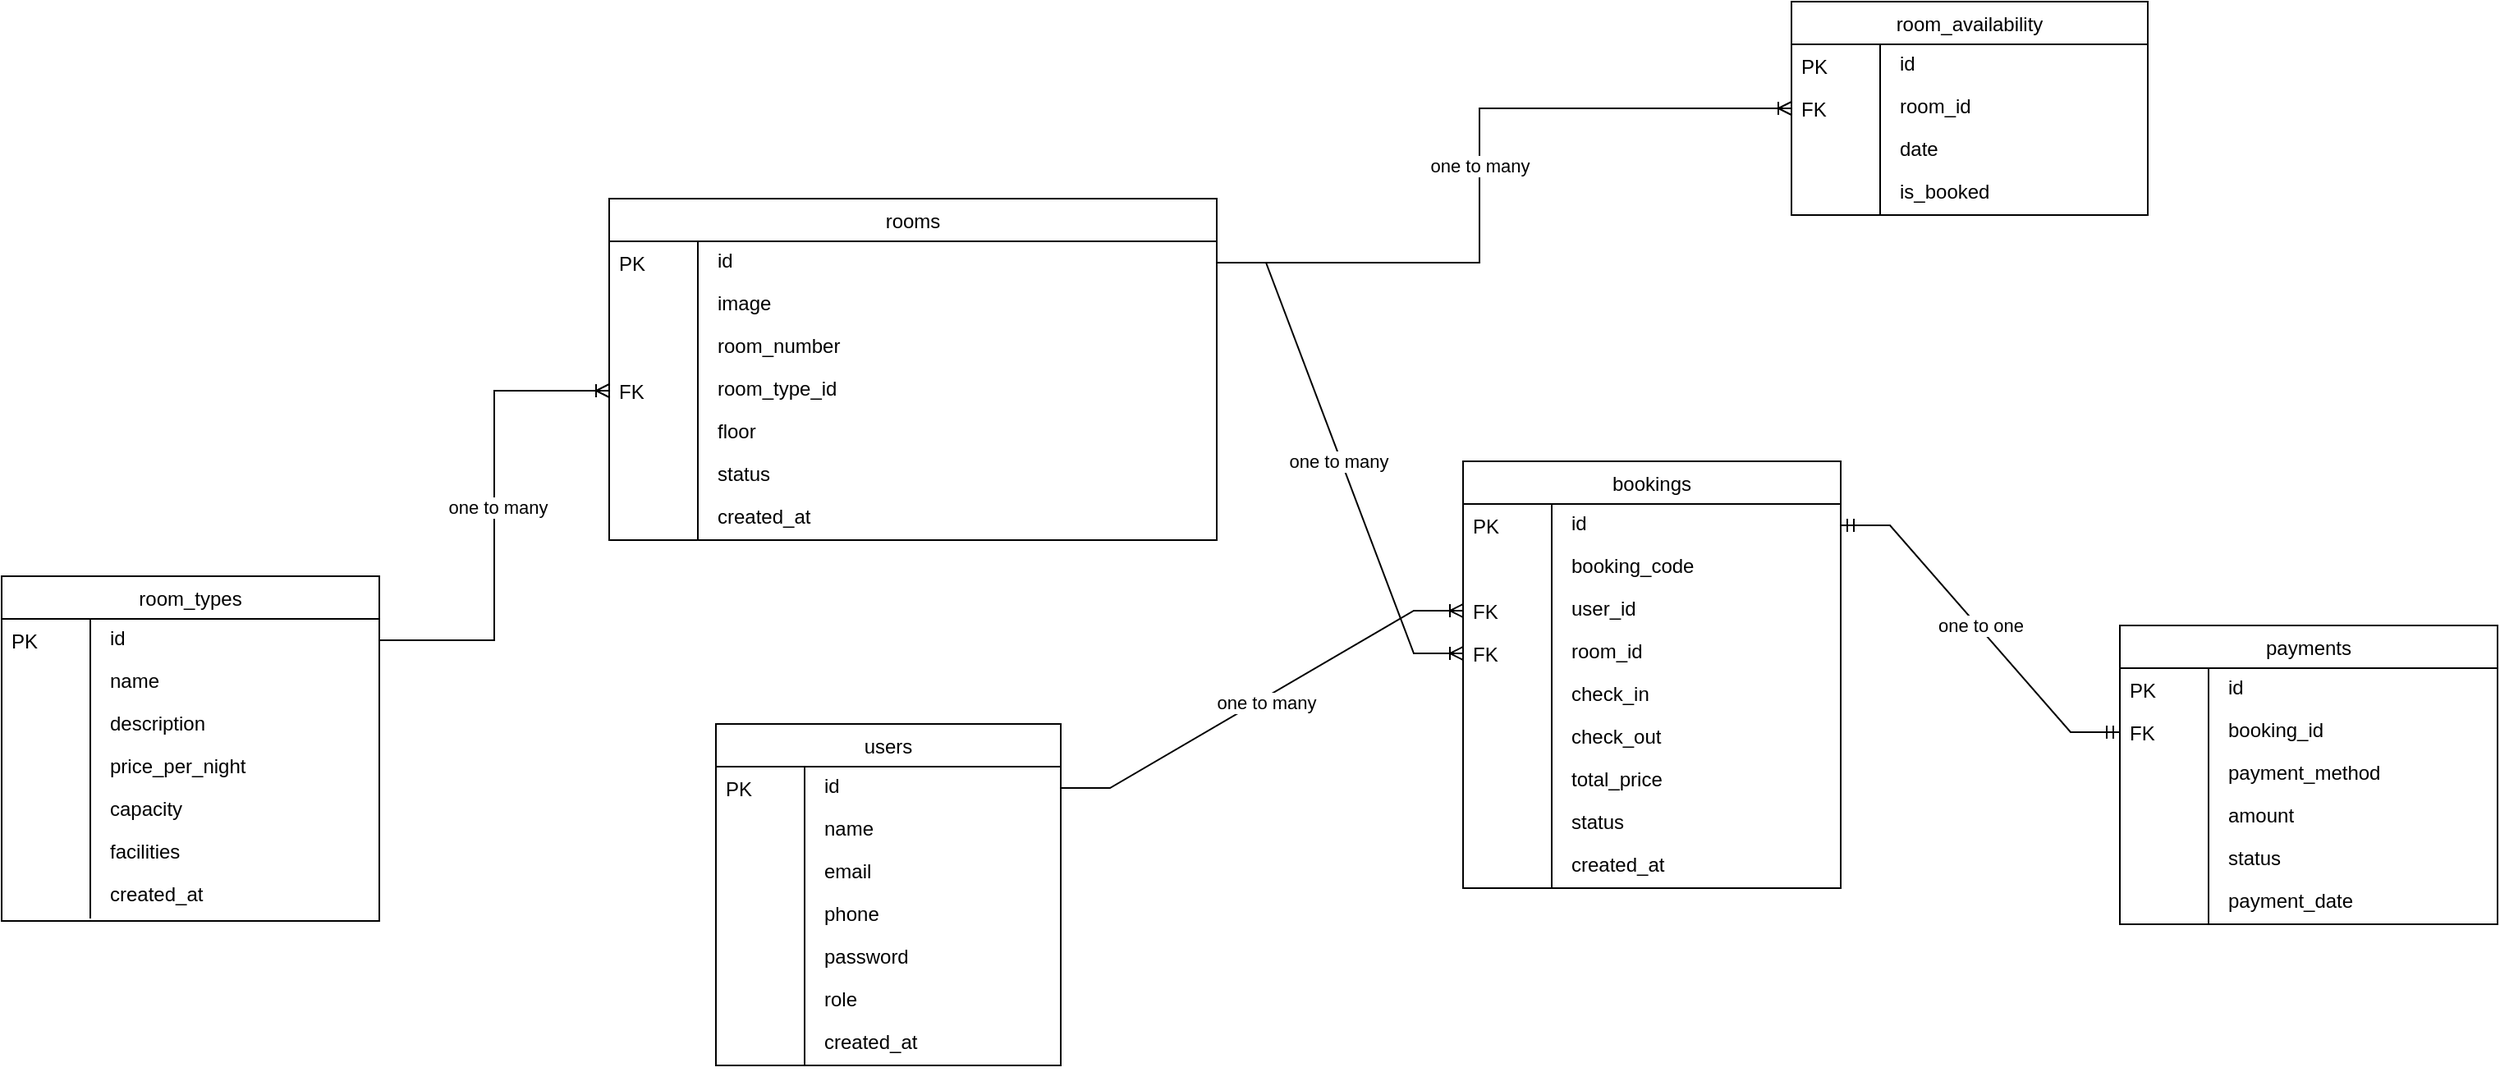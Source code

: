 <mxfile version="28.2.5">
  <diagram name="Halaman-1" id="OcEaQyxSmftxjgkXuThQ">
    <mxGraphModel dx="1272" dy="917" grid="0" gridSize="10" guides="1" tooltips="1" connect="1" arrows="1" fold="1" page="0" pageScale="1" pageWidth="1169" pageHeight="827" background="#FFFFFF" math="0" shadow="0">
      <root>
        <mxCell id="0" />
        <mxCell id="1" parent="0" />
        <mxCell id="a44j2pyv6BPa7TwnTLnK-1" value="room_types" style="swimlane;fontStyle=0;childLayout=stackLayout;horizontal=1;startSize=26;fillColor=default;horizontalStack=0;resizeParent=1;resizeLast=0;collapsible=1;marginBottom=0;swimlaneFillColor=default;align=center;" parent="1" vertex="1">
          <mxGeometry x="-60" y="340" width="230" height="210" as="geometry" />
        </mxCell>
        <mxCell id="a44j2pyv6BPa7TwnTLnK-2" value="id" style="shape=partialRectangle;top=0;left=0;right=0;bottom=0;align=left;verticalAlign=top;spacingTop=-2;fillColor=none;spacingLeft=64;spacingRight=4;overflow=hidden;rotatable=0;points=[[0,0.5],[1,0.5]];portConstraint=eastwest;dropTarget=0;" parent="a44j2pyv6BPa7TwnTLnK-1" vertex="1">
          <mxGeometry y="26" width="230" height="26" as="geometry" />
        </mxCell>
        <mxCell id="a44j2pyv6BPa7TwnTLnK-3" value="PK" style="shape=partialRectangle;top=0;left=0;bottom=0;fillColor=none;align=left;verticalAlign=middle;spacingLeft=4;spacingRight=4;overflow=hidden;rotatable=180;points=[];portConstraint=eastwest;part=1;" parent="a44j2pyv6BPa7TwnTLnK-2" vertex="1" connectable="0">
          <mxGeometry width="54" height="26" as="geometry" />
        </mxCell>
        <mxCell id="a44j2pyv6BPa7TwnTLnK-4" value="name" style="shape=partialRectangle;top=0;left=0;right=0;bottom=0;align=left;verticalAlign=top;spacingTop=-2;fillColor=none;spacingLeft=64;spacingRight=4;overflow=hidden;rotatable=0;points=[[0,0.5],[1,0.5]];portConstraint=eastwest;dropTarget=0;" parent="a44j2pyv6BPa7TwnTLnK-1" vertex="1">
          <mxGeometry y="52" width="230" height="26" as="geometry" />
        </mxCell>
        <mxCell id="a44j2pyv6BPa7TwnTLnK-5" value="" style="shape=partialRectangle;top=0;left=0;bottom=0;fillColor=none;align=left;verticalAlign=middle;spacingLeft=4;spacingRight=4;overflow=hidden;rotatable=180;points=[];portConstraint=eastwest;part=1;" parent="a44j2pyv6BPa7TwnTLnK-4" vertex="1" connectable="0">
          <mxGeometry width="54" height="26" as="geometry" />
        </mxCell>
        <mxCell id="a44j2pyv6BPa7TwnTLnK-6" value="description" style="shape=partialRectangle;top=0;left=0;right=0;bottom=0;align=left;verticalAlign=top;spacingTop=-2;fillColor=none;spacingLeft=64;spacingRight=4;overflow=hidden;rotatable=0;points=[[0,0.5],[1,0.5]];portConstraint=eastwest;dropTarget=0;" parent="a44j2pyv6BPa7TwnTLnK-1" vertex="1">
          <mxGeometry y="78" width="230" height="26" as="geometry" />
        </mxCell>
        <mxCell id="a44j2pyv6BPa7TwnTLnK-7" value="" style="shape=partialRectangle;top=0;left=0;bottom=0;fillColor=none;align=left;verticalAlign=middle;spacingLeft=4;spacingRight=4;overflow=hidden;rotatable=180;points=[];portConstraint=eastwest;part=1;" parent="a44j2pyv6BPa7TwnTLnK-6" vertex="1" connectable="0">
          <mxGeometry width="54" height="26" as="geometry" />
        </mxCell>
        <mxCell id="a44j2pyv6BPa7TwnTLnK-8" value="price_per_night" style="shape=partialRectangle;top=0;left=0;right=0;bottom=0;align=left;verticalAlign=top;spacingTop=-2;fillColor=none;spacingLeft=64;spacingRight=4;overflow=hidden;rotatable=0;points=[[0,0.5],[1,0.5]];portConstraint=eastwest;dropTarget=0;" parent="a44j2pyv6BPa7TwnTLnK-1" vertex="1">
          <mxGeometry y="104" width="230" height="26" as="geometry" />
        </mxCell>
        <mxCell id="a44j2pyv6BPa7TwnTLnK-9" value="" style="shape=partialRectangle;top=0;left=0;bottom=0;fillColor=none;align=left;verticalAlign=middle;spacingLeft=4;spacingRight=4;overflow=hidden;rotatable=180;points=[];portConstraint=eastwest;part=1;" parent="a44j2pyv6BPa7TwnTLnK-8" vertex="1" connectable="0">
          <mxGeometry width="54" height="26" as="geometry" />
        </mxCell>
        <mxCell id="a44j2pyv6BPa7TwnTLnK-10" value="capacity" style="shape=partialRectangle;top=0;left=0;right=0;bottom=0;align=left;verticalAlign=top;spacingTop=-2;fillColor=none;spacingLeft=64;spacingRight=4;overflow=hidden;rotatable=0;points=[[0,0.5],[1,0.5]];portConstraint=eastwest;dropTarget=0;" parent="a44j2pyv6BPa7TwnTLnK-1" vertex="1">
          <mxGeometry y="130" width="230" height="26" as="geometry" />
        </mxCell>
        <mxCell id="a44j2pyv6BPa7TwnTLnK-11" value="" style="shape=partialRectangle;top=0;left=0;bottom=0;fillColor=none;align=left;verticalAlign=middle;spacingLeft=4;spacingRight=4;overflow=hidden;rotatable=180;points=[];portConstraint=eastwest;part=1;" parent="a44j2pyv6BPa7TwnTLnK-10" vertex="1" connectable="0">
          <mxGeometry width="54" height="26" as="geometry" />
        </mxCell>
        <mxCell id="a44j2pyv6BPa7TwnTLnK-12" value="facilities" style="shape=partialRectangle;top=0;left=0;right=0;bottom=0;align=left;verticalAlign=top;spacingTop=-2;fillColor=none;spacingLeft=64;spacingRight=4;overflow=hidden;rotatable=0;points=[[0,0.5],[1,0.5]];portConstraint=eastwest;dropTarget=0;" parent="a44j2pyv6BPa7TwnTLnK-1" vertex="1">
          <mxGeometry y="156" width="230" height="26" as="geometry" />
        </mxCell>
        <mxCell id="a44j2pyv6BPa7TwnTLnK-13" value="" style="shape=partialRectangle;top=0;left=0;bottom=0;fillColor=none;align=left;verticalAlign=middle;spacingLeft=4;spacingRight=4;overflow=hidden;rotatable=180;points=[];portConstraint=eastwest;part=1;" parent="a44j2pyv6BPa7TwnTLnK-12" vertex="1" connectable="0">
          <mxGeometry width="54" height="26" as="geometry" />
        </mxCell>
        <mxCell id="a44j2pyv6BPa7TwnTLnK-14" value="created_at" style="shape=partialRectangle;top=0;left=0;right=0;bottom=0;align=left;verticalAlign=top;spacingTop=-2;fillColor=none;spacingLeft=64;spacingRight=4;overflow=hidden;rotatable=0;points=[[0,0.5],[1,0.5]];portConstraint=eastwest;dropTarget=0;" parent="a44j2pyv6BPa7TwnTLnK-1" vertex="1">
          <mxGeometry y="182" width="230" height="26" as="geometry" />
        </mxCell>
        <mxCell id="a44j2pyv6BPa7TwnTLnK-15" value="" style="shape=partialRectangle;top=0;left=0;bottom=0;fillColor=none;align=left;verticalAlign=middle;spacingLeft=4;spacingRight=4;overflow=hidden;rotatable=180;points=[];portConstraint=eastwest;part=1;" parent="a44j2pyv6BPa7TwnTLnK-14" vertex="1" connectable="0">
          <mxGeometry width="54" height="26" as="geometry" />
        </mxCell>
        <mxCell id="a44j2pyv6BPa7TwnTLnK-18" value="rooms" style="swimlane;fontStyle=0;childLayout=stackLayout;horizontal=1;startSize=26;fillColor=default;horizontalStack=0;resizeParent=1;resizeLast=0;collapsible=1;marginBottom=0;swimlaneFillColor=default;align=center;" parent="1" vertex="1">
          <mxGeometry x="310" y="110" width="370" height="208" as="geometry" />
        </mxCell>
        <mxCell id="a44j2pyv6BPa7TwnTLnK-19" value="id" style="shape=partialRectangle;top=0;left=0;right=0;bottom=0;align=left;verticalAlign=top;spacingTop=-2;fillColor=none;spacingLeft=64;spacingRight=4;overflow=hidden;rotatable=0;points=[[0,0.5],[1,0.5]];portConstraint=eastwest;dropTarget=0;" parent="a44j2pyv6BPa7TwnTLnK-18" vertex="1">
          <mxGeometry y="26" width="370" height="26" as="geometry" />
        </mxCell>
        <mxCell id="a44j2pyv6BPa7TwnTLnK-20" value="PK" style="shape=partialRectangle;top=0;left=0;bottom=0;fillColor=none;align=left;verticalAlign=middle;spacingLeft=4;spacingRight=4;overflow=hidden;rotatable=180;points=[];portConstraint=eastwest;part=1;" parent="a44j2pyv6BPa7TwnTLnK-19" vertex="1" connectable="0">
          <mxGeometry width="54" height="26" as="geometry" />
        </mxCell>
        <mxCell id="gIlEGLcL41zCa7daAnoM-2" value="image" style="shape=partialRectangle;top=0;left=0;right=0;bottom=0;align=left;verticalAlign=top;spacingTop=-2;fillColor=none;spacingLeft=64;spacingRight=4;overflow=hidden;rotatable=0;points=[[0,0.5],[1,0.5]];portConstraint=eastwest;dropTarget=0;" vertex="1" parent="a44j2pyv6BPa7TwnTLnK-18">
          <mxGeometry y="52" width="370" height="26" as="geometry" />
        </mxCell>
        <mxCell id="gIlEGLcL41zCa7daAnoM-3" value="" style="shape=partialRectangle;top=0;left=0;bottom=0;fillColor=none;align=left;verticalAlign=middle;spacingLeft=4;spacingRight=4;overflow=hidden;rotatable=180;points=[];portConstraint=eastwest;part=1;" vertex="1" connectable="0" parent="gIlEGLcL41zCa7daAnoM-2">
          <mxGeometry width="54" height="26" as="geometry" />
        </mxCell>
        <mxCell id="a44j2pyv6BPa7TwnTLnK-21" value="room_number" style="shape=partialRectangle;top=0;left=0;right=0;bottom=0;align=left;verticalAlign=top;spacingTop=-2;fillColor=none;spacingLeft=64;spacingRight=4;overflow=hidden;rotatable=0;points=[[0,0.5],[1,0.5]];portConstraint=eastwest;dropTarget=0;" parent="a44j2pyv6BPa7TwnTLnK-18" vertex="1">
          <mxGeometry y="78" width="370" height="26" as="geometry" />
        </mxCell>
        <mxCell id="a44j2pyv6BPa7TwnTLnK-22" value="" style="shape=partialRectangle;top=0;left=0;bottom=0;fillColor=none;align=left;verticalAlign=middle;spacingLeft=4;spacingRight=4;overflow=hidden;rotatable=180;points=[];portConstraint=eastwest;part=1;" parent="a44j2pyv6BPa7TwnTLnK-21" vertex="1" connectable="0">
          <mxGeometry width="54" height="26" as="geometry" />
        </mxCell>
        <mxCell id="a44j2pyv6BPa7TwnTLnK-23" value="room_type_id" style="shape=partialRectangle;top=0;left=0;right=0;bottom=0;align=left;verticalAlign=top;spacingTop=-2;fillColor=none;spacingLeft=64;spacingRight=4;overflow=hidden;rotatable=0;points=[[0,0.5],[1,0.5]];portConstraint=eastwest;dropTarget=0;" parent="a44j2pyv6BPa7TwnTLnK-18" vertex="1">
          <mxGeometry y="104" width="370" height="26" as="geometry" />
        </mxCell>
        <mxCell id="a44j2pyv6BPa7TwnTLnK-24" value="FK" style="shape=partialRectangle;top=0;left=0;bottom=0;fillColor=none;align=left;verticalAlign=middle;spacingLeft=4;spacingRight=4;overflow=hidden;rotatable=180;points=[];portConstraint=eastwest;part=1;" parent="a44j2pyv6BPa7TwnTLnK-23" vertex="1" connectable="0">
          <mxGeometry width="54" height="26" as="geometry" />
        </mxCell>
        <mxCell id="a44j2pyv6BPa7TwnTLnK-25" value="floor" style="shape=partialRectangle;top=0;left=0;right=0;bottom=0;align=left;verticalAlign=top;spacingTop=-2;fillColor=none;spacingLeft=64;spacingRight=4;overflow=hidden;rotatable=0;points=[[0,0.5],[1,0.5]];portConstraint=eastwest;dropTarget=0;" parent="a44j2pyv6BPa7TwnTLnK-18" vertex="1">
          <mxGeometry y="130" width="370" height="26" as="geometry" />
        </mxCell>
        <mxCell id="a44j2pyv6BPa7TwnTLnK-26" value="" style="shape=partialRectangle;top=0;left=0;bottom=0;fillColor=none;align=left;verticalAlign=middle;spacingLeft=4;spacingRight=4;overflow=hidden;rotatable=180;points=[];portConstraint=eastwest;part=1;" parent="a44j2pyv6BPa7TwnTLnK-25" vertex="1" connectable="0">
          <mxGeometry width="54" height="26" as="geometry" />
        </mxCell>
        <mxCell id="a44j2pyv6BPa7TwnTLnK-27" value="status" style="shape=partialRectangle;top=0;left=0;right=0;bottom=0;align=left;verticalAlign=top;spacingTop=-2;fillColor=none;spacingLeft=64;spacingRight=4;overflow=hidden;rotatable=0;points=[[0,0.5],[1,0.5]];portConstraint=eastwest;dropTarget=0;" parent="a44j2pyv6BPa7TwnTLnK-18" vertex="1">
          <mxGeometry y="156" width="370" height="26" as="geometry" />
        </mxCell>
        <mxCell id="a44j2pyv6BPa7TwnTLnK-28" value="" style="shape=partialRectangle;top=0;left=0;bottom=0;fillColor=none;align=left;verticalAlign=middle;spacingLeft=4;spacingRight=4;overflow=hidden;rotatable=180;points=[];portConstraint=eastwest;part=1;" parent="a44j2pyv6BPa7TwnTLnK-27" vertex="1" connectable="0">
          <mxGeometry width="54" height="26" as="geometry" />
        </mxCell>
        <mxCell id="a44j2pyv6BPa7TwnTLnK-29" value="created_at" style="shape=partialRectangle;top=0;left=0;right=0;bottom=0;align=left;verticalAlign=top;spacingTop=-2;fillColor=none;spacingLeft=64;spacingRight=4;overflow=hidden;rotatable=0;points=[[0,0.5],[1,0.5]];portConstraint=eastwest;dropTarget=0;" parent="a44j2pyv6BPa7TwnTLnK-18" vertex="1">
          <mxGeometry y="182" width="370" height="26" as="geometry" />
        </mxCell>
        <mxCell id="a44j2pyv6BPa7TwnTLnK-30" value="" style="shape=partialRectangle;top=0;left=0;bottom=0;fillColor=none;align=left;verticalAlign=middle;spacingLeft=4;spacingRight=4;overflow=hidden;rotatable=180;points=[];portConstraint=eastwest;part=1;" parent="a44j2pyv6BPa7TwnTLnK-29" vertex="1" connectable="0">
          <mxGeometry width="54" height="26" as="geometry" />
        </mxCell>
        <mxCell id="a44j2pyv6BPa7TwnTLnK-33" value="users" style="swimlane;fontStyle=0;childLayout=stackLayout;horizontal=1;startSize=26;fillColor=default;horizontalStack=0;resizeParent=1;resizeLast=0;collapsible=1;marginBottom=0;swimlaneFillColor=default;align=center;" parent="1" vertex="1">
          <mxGeometry x="375" y="430" width="210" height="208" as="geometry" />
        </mxCell>
        <mxCell id="a44j2pyv6BPa7TwnTLnK-34" value="id" style="shape=partialRectangle;top=0;left=0;right=0;bottom=0;align=left;verticalAlign=top;spacingTop=-2;fillColor=none;spacingLeft=64;spacingRight=4;overflow=hidden;rotatable=0;points=[[0,0.5],[1,0.5]];portConstraint=eastwest;dropTarget=0;" parent="a44j2pyv6BPa7TwnTLnK-33" vertex="1">
          <mxGeometry y="26" width="210" height="26" as="geometry" />
        </mxCell>
        <mxCell id="a44j2pyv6BPa7TwnTLnK-35" value="PK" style="shape=partialRectangle;top=0;left=0;bottom=0;fillColor=none;align=left;verticalAlign=middle;spacingLeft=4;spacingRight=4;overflow=hidden;rotatable=180;points=[];portConstraint=eastwest;part=1;" parent="a44j2pyv6BPa7TwnTLnK-34" vertex="1" connectable="0">
          <mxGeometry width="54" height="26" as="geometry" />
        </mxCell>
        <mxCell id="a44j2pyv6BPa7TwnTLnK-36" value="name" style="shape=partialRectangle;top=0;left=0;right=0;bottom=0;align=left;verticalAlign=top;spacingTop=-2;fillColor=none;spacingLeft=64;spacingRight=4;overflow=hidden;rotatable=0;points=[[0,0.5],[1,0.5]];portConstraint=eastwest;dropTarget=0;" parent="a44j2pyv6BPa7TwnTLnK-33" vertex="1">
          <mxGeometry y="52" width="210" height="26" as="geometry" />
        </mxCell>
        <mxCell id="a44j2pyv6BPa7TwnTLnK-37" value="" style="shape=partialRectangle;top=0;left=0;bottom=0;fillColor=none;align=left;verticalAlign=middle;spacingLeft=4;spacingRight=4;overflow=hidden;rotatable=180;points=[];portConstraint=eastwest;part=1;" parent="a44j2pyv6BPa7TwnTLnK-36" vertex="1" connectable="0">
          <mxGeometry width="54" height="26" as="geometry" />
        </mxCell>
        <mxCell id="a44j2pyv6BPa7TwnTLnK-38" value="email" style="shape=partialRectangle;top=0;left=0;right=0;bottom=0;align=left;verticalAlign=top;spacingTop=-2;fillColor=none;spacingLeft=64;spacingRight=4;overflow=hidden;rotatable=0;points=[[0,0.5],[1,0.5]];portConstraint=eastwest;dropTarget=0;" parent="a44j2pyv6BPa7TwnTLnK-33" vertex="1">
          <mxGeometry y="78" width="210" height="26" as="geometry" />
        </mxCell>
        <mxCell id="a44j2pyv6BPa7TwnTLnK-39" value="" style="shape=partialRectangle;top=0;left=0;bottom=0;fillColor=none;align=left;verticalAlign=middle;spacingLeft=4;spacingRight=4;overflow=hidden;rotatable=180;points=[];portConstraint=eastwest;part=1;" parent="a44j2pyv6BPa7TwnTLnK-38" vertex="1" connectable="0">
          <mxGeometry width="54" height="26" as="geometry" />
        </mxCell>
        <mxCell id="a44j2pyv6BPa7TwnTLnK-40" value="phone" style="shape=partialRectangle;top=0;left=0;right=0;bottom=0;align=left;verticalAlign=top;spacingTop=-2;fillColor=none;spacingLeft=64;spacingRight=4;overflow=hidden;rotatable=0;points=[[0,0.5],[1,0.5]];portConstraint=eastwest;dropTarget=0;" parent="a44j2pyv6BPa7TwnTLnK-33" vertex="1">
          <mxGeometry y="104" width="210" height="26" as="geometry" />
        </mxCell>
        <mxCell id="a44j2pyv6BPa7TwnTLnK-41" value="" style="shape=partialRectangle;top=0;left=0;bottom=0;fillColor=none;align=left;verticalAlign=middle;spacingLeft=4;spacingRight=4;overflow=hidden;rotatable=180;points=[];portConstraint=eastwest;part=1;" parent="a44j2pyv6BPa7TwnTLnK-40" vertex="1" connectable="0">
          <mxGeometry width="54" height="26" as="geometry" />
        </mxCell>
        <mxCell id="a44j2pyv6BPa7TwnTLnK-42" value="password" style="shape=partialRectangle;top=0;left=0;right=0;bottom=0;align=left;verticalAlign=top;spacingTop=-2;fillColor=none;spacingLeft=64;spacingRight=4;overflow=hidden;rotatable=0;points=[[0,0.5],[1,0.5]];portConstraint=eastwest;dropTarget=0;" parent="a44j2pyv6BPa7TwnTLnK-33" vertex="1">
          <mxGeometry y="130" width="210" height="26" as="geometry" />
        </mxCell>
        <mxCell id="a44j2pyv6BPa7TwnTLnK-43" value="" style="shape=partialRectangle;top=0;left=0;bottom=0;fillColor=none;align=left;verticalAlign=middle;spacingLeft=4;spacingRight=4;overflow=hidden;rotatable=180;points=[];portConstraint=eastwest;part=1;" parent="a44j2pyv6BPa7TwnTLnK-42" vertex="1" connectable="0">
          <mxGeometry width="54" height="26" as="geometry" />
        </mxCell>
        <mxCell id="gIlEGLcL41zCa7daAnoM-4" value="role" style="shape=partialRectangle;top=0;left=0;right=0;bottom=0;align=left;verticalAlign=top;spacingTop=-2;fillColor=none;spacingLeft=64;spacingRight=4;overflow=hidden;rotatable=0;points=[[0,0.5],[1,0.5]];portConstraint=eastwest;dropTarget=0;" vertex="1" parent="a44j2pyv6BPa7TwnTLnK-33">
          <mxGeometry y="156" width="210" height="26" as="geometry" />
        </mxCell>
        <mxCell id="gIlEGLcL41zCa7daAnoM-5" value="" style="shape=partialRectangle;top=0;left=0;bottom=0;fillColor=none;align=left;verticalAlign=middle;spacingLeft=4;spacingRight=4;overflow=hidden;rotatable=180;points=[];portConstraint=eastwest;part=1;" vertex="1" connectable="0" parent="gIlEGLcL41zCa7daAnoM-4">
          <mxGeometry width="54" height="26" as="geometry" />
        </mxCell>
        <mxCell id="a44j2pyv6BPa7TwnTLnK-44" value="created_at" style="shape=partialRectangle;top=0;left=0;right=0;bottom=0;align=left;verticalAlign=top;spacingTop=-2;fillColor=none;spacingLeft=64;spacingRight=4;overflow=hidden;rotatable=0;points=[[0,0.5],[1,0.5]];portConstraint=eastwest;dropTarget=0;" parent="a44j2pyv6BPa7TwnTLnK-33" vertex="1">
          <mxGeometry y="182" width="210" height="26" as="geometry" />
        </mxCell>
        <mxCell id="a44j2pyv6BPa7TwnTLnK-45" value="" style="shape=partialRectangle;top=0;left=0;bottom=0;fillColor=none;align=left;verticalAlign=middle;spacingLeft=4;spacingRight=4;overflow=hidden;rotatable=180;points=[];portConstraint=eastwest;part=1;" parent="a44j2pyv6BPa7TwnTLnK-44" vertex="1" connectable="0">
          <mxGeometry width="54" height="26" as="geometry" />
        </mxCell>
        <mxCell id="a44j2pyv6BPa7TwnTLnK-48" value="bookings" style="swimlane;fontStyle=0;childLayout=stackLayout;horizontal=1;startSize=26;fillColor=default;horizontalStack=0;resizeParent=1;resizeLast=0;collapsible=1;marginBottom=0;swimlaneFillColor=default;align=center;" parent="1" vertex="1">
          <mxGeometry x="830" y="270" width="230" height="260" as="geometry" />
        </mxCell>
        <mxCell id="a44j2pyv6BPa7TwnTLnK-49" value="id" style="shape=partialRectangle;top=0;left=0;right=0;bottom=0;align=left;verticalAlign=top;spacingTop=-2;fillColor=none;spacingLeft=64;spacingRight=4;overflow=hidden;rotatable=0;points=[[0,0.5],[1,0.5]];portConstraint=eastwest;dropTarget=0;" parent="a44j2pyv6BPa7TwnTLnK-48" vertex="1">
          <mxGeometry y="26" width="230" height="26" as="geometry" />
        </mxCell>
        <mxCell id="a44j2pyv6BPa7TwnTLnK-50" value="PK" style="shape=partialRectangle;top=0;left=0;bottom=0;fillColor=none;align=left;verticalAlign=middle;spacingLeft=4;spacingRight=4;overflow=hidden;rotatable=180;points=[];portConstraint=eastwest;part=1;" parent="a44j2pyv6BPa7TwnTLnK-49" vertex="1" connectable="0">
          <mxGeometry width="54" height="26" as="geometry" />
        </mxCell>
        <mxCell id="a44j2pyv6BPa7TwnTLnK-51" value="booking_code" style="shape=partialRectangle;top=0;left=0;right=0;bottom=0;align=left;verticalAlign=top;spacingTop=-2;fillColor=none;spacingLeft=64;spacingRight=4;overflow=hidden;rotatable=0;points=[[0,0.5],[1,0.5]];portConstraint=eastwest;dropTarget=0;" parent="a44j2pyv6BPa7TwnTLnK-48" vertex="1">
          <mxGeometry y="52" width="230" height="26" as="geometry" />
        </mxCell>
        <mxCell id="a44j2pyv6BPa7TwnTLnK-52" value="" style="shape=partialRectangle;top=0;left=0;bottom=0;fillColor=none;align=left;verticalAlign=middle;spacingLeft=4;spacingRight=4;overflow=hidden;rotatable=180;points=[];portConstraint=eastwest;part=1;" parent="a44j2pyv6BPa7TwnTLnK-51" vertex="1" connectable="0">
          <mxGeometry width="54" height="26" as="geometry" />
        </mxCell>
        <mxCell id="a44j2pyv6BPa7TwnTLnK-53" value="user_id" style="shape=partialRectangle;top=0;left=0;right=0;bottom=0;align=left;verticalAlign=top;spacingTop=-2;fillColor=none;spacingLeft=64;spacingRight=4;overflow=hidden;rotatable=0;points=[[0,0.5],[1,0.5]];portConstraint=eastwest;dropTarget=0;" parent="a44j2pyv6BPa7TwnTLnK-48" vertex="1">
          <mxGeometry y="78" width="230" height="26" as="geometry" />
        </mxCell>
        <mxCell id="a44j2pyv6BPa7TwnTLnK-54" value="FK" style="shape=partialRectangle;top=0;left=0;bottom=0;fillColor=none;align=left;verticalAlign=middle;spacingLeft=4;spacingRight=4;overflow=hidden;rotatable=180;points=[];portConstraint=eastwest;part=1;" parent="a44j2pyv6BPa7TwnTLnK-53" vertex="1" connectable="0">
          <mxGeometry width="54" height="26" as="geometry" />
        </mxCell>
        <mxCell id="a44j2pyv6BPa7TwnTLnK-55" value="room_id" style="shape=partialRectangle;top=0;left=0;right=0;bottom=0;align=left;verticalAlign=top;spacingTop=-2;fillColor=none;spacingLeft=64;spacingRight=4;overflow=hidden;rotatable=0;points=[[0,0.5],[1,0.5]];portConstraint=eastwest;dropTarget=0;" parent="a44j2pyv6BPa7TwnTLnK-48" vertex="1">
          <mxGeometry y="104" width="230" height="26" as="geometry" />
        </mxCell>
        <mxCell id="a44j2pyv6BPa7TwnTLnK-56" value="FK" style="shape=partialRectangle;top=0;left=0;bottom=0;fillColor=none;align=left;verticalAlign=middle;spacingLeft=4;spacingRight=4;overflow=hidden;rotatable=180;points=[];portConstraint=eastwest;part=1;" parent="a44j2pyv6BPa7TwnTLnK-55" vertex="1" connectable="0">
          <mxGeometry width="54" height="26" as="geometry" />
        </mxCell>
        <mxCell id="a44j2pyv6BPa7TwnTLnK-57" value="check_in" style="shape=partialRectangle;top=0;left=0;right=0;bottom=0;align=left;verticalAlign=top;spacingTop=-2;fillColor=none;spacingLeft=64;spacingRight=4;overflow=hidden;rotatable=0;points=[[0,0.5],[1,0.5]];portConstraint=eastwest;dropTarget=0;" parent="a44j2pyv6BPa7TwnTLnK-48" vertex="1">
          <mxGeometry y="130" width="230" height="26" as="geometry" />
        </mxCell>
        <mxCell id="a44j2pyv6BPa7TwnTLnK-58" value="" style="shape=partialRectangle;top=0;left=0;bottom=0;fillColor=none;align=left;verticalAlign=middle;spacingLeft=4;spacingRight=4;overflow=hidden;rotatable=180;points=[];portConstraint=eastwest;part=1;" parent="a44j2pyv6BPa7TwnTLnK-57" vertex="1" connectable="0">
          <mxGeometry width="54" height="26" as="geometry" />
        </mxCell>
        <mxCell id="a44j2pyv6BPa7TwnTLnK-59" value="check_out" style="shape=partialRectangle;top=0;left=0;right=0;bottom=0;align=left;verticalAlign=top;spacingTop=-2;fillColor=none;spacingLeft=64;spacingRight=4;overflow=hidden;rotatable=0;points=[[0,0.5],[1,0.5]];portConstraint=eastwest;dropTarget=0;" parent="a44j2pyv6BPa7TwnTLnK-48" vertex="1">
          <mxGeometry y="156" width="230" height="26" as="geometry" />
        </mxCell>
        <mxCell id="a44j2pyv6BPa7TwnTLnK-60" value="" style="shape=partialRectangle;top=0;left=0;bottom=0;fillColor=none;align=left;verticalAlign=middle;spacingLeft=4;spacingRight=4;overflow=hidden;rotatable=180;points=[];portConstraint=eastwest;part=1;" parent="a44j2pyv6BPa7TwnTLnK-59" vertex="1" connectable="0">
          <mxGeometry width="54" height="26" as="geometry" />
        </mxCell>
        <mxCell id="a44j2pyv6BPa7TwnTLnK-61" value="total_price" style="shape=partialRectangle;top=0;left=0;right=0;bottom=0;align=left;verticalAlign=top;spacingTop=-2;fillColor=none;spacingLeft=64;spacingRight=4;overflow=hidden;rotatable=0;points=[[0,0.5],[1,0.5]];portConstraint=eastwest;dropTarget=0;" parent="a44j2pyv6BPa7TwnTLnK-48" vertex="1">
          <mxGeometry y="182" width="230" height="26" as="geometry" />
        </mxCell>
        <mxCell id="a44j2pyv6BPa7TwnTLnK-62" value="" style="shape=partialRectangle;top=0;left=0;bottom=0;fillColor=none;align=left;verticalAlign=middle;spacingLeft=4;spacingRight=4;overflow=hidden;rotatable=180;points=[];portConstraint=eastwest;part=1;" parent="a44j2pyv6BPa7TwnTLnK-61" vertex="1" connectable="0">
          <mxGeometry width="54" height="26" as="geometry" />
        </mxCell>
        <mxCell id="a44j2pyv6BPa7TwnTLnK-63" value="status" style="shape=partialRectangle;top=0;left=0;right=0;bottom=0;align=left;verticalAlign=top;spacingTop=-2;fillColor=none;spacingLeft=64;spacingRight=4;overflow=hidden;rotatable=0;points=[[0,0.5],[1,0.5]];portConstraint=eastwest;dropTarget=0;" parent="a44j2pyv6BPa7TwnTLnK-48" vertex="1">
          <mxGeometry y="208" width="230" height="26" as="geometry" />
        </mxCell>
        <mxCell id="a44j2pyv6BPa7TwnTLnK-64" value="" style="shape=partialRectangle;top=0;left=0;bottom=0;fillColor=none;align=left;verticalAlign=middle;spacingLeft=4;spacingRight=4;overflow=hidden;rotatable=180;points=[];portConstraint=eastwest;part=1;" parent="a44j2pyv6BPa7TwnTLnK-63" vertex="1" connectable="0">
          <mxGeometry width="54" height="26" as="geometry" />
        </mxCell>
        <mxCell id="a44j2pyv6BPa7TwnTLnK-65" value="created_at" style="shape=partialRectangle;top=0;left=0;right=0;bottom=0;align=left;verticalAlign=top;spacingTop=-2;fillColor=none;spacingLeft=64;spacingRight=4;overflow=hidden;rotatable=0;points=[[0,0.5],[1,0.5]];portConstraint=eastwest;dropTarget=0;" parent="a44j2pyv6BPa7TwnTLnK-48" vertex="1">
          <mxGeometry y="234" width="230" height="26" as="geometry" />
        </mxCell>
        <mxCell id="a44j2pyv6BPa7TwnTLnK-66" value="" style="shape=partialRectangle;top=0;left=0;bottom=0;fillColor=none;align=left;verticalAlign=middle;spacingLeft=4;spacingRight=4;overflow=hidden;rotatable=180;points=[];portConstraint=eastwest;part=1;" parent="a44j2pyv6BPa7TwnTLnK-65" vertex="1" connectable="0">
          <mxGeometry width="54" height="26" as="geometry" />
        </mxCell>
        <mxCell id="a44j2pyv6BPa7TwnTLnK-69" value="payments" style="swimlane;fontStyle=0;childLayout=stackLayout;horizontal=1;startSize=26;fillColor=default;horizontalStack=0;resizeParent=1;resizeLast=0;collapsible=1;marginBottom=0;swimlaneFillColor=default;align=center;" parent="1" vertex="1">
          <mxGeometry x="1230" y="370" width="230" height="182" as="geometry" />
        </mxCell>
        <mxCell id="a44j2pyv6BPa7TwnTLnK-70" value="id" style="shape=partialRectangle;top=0;left=0;right=0;bottom=0;align=left;verticalAlign=top;spacingTop=-2;fillColor=none;spacingLeft=64;spacingRight=4;overflow=hidden;rotatable=0;points=[[0,0.5],[1,0.5]];portConstraint=eastwest;dropTarget=0;" parent="a44j2pyv6BPa7TwnTLnK-69" vertex="1">
          <mxGeometry y="26" width="230" height="26" as="geometry" />
        </mxCell>
        <mxCell id="a44j2pyv6BPa7TwnTLnK-71" value="PK" style="shape=partialRectangle;top=0;left=0;bottom=0;fillColor=none;align=left;verticalAlign=middle;spacingLeft=4;spacingRight=4;overflow=hidden;rotatable=180;points=[];portConstraint=eastwest;part=1;" parent="a44j2pyv6BPa7TwnTLnK-70" vertex="1" connectable="0">
          <mxGeometry width="54" height="26" as="geometry" />
        </mxCell>
        <mxCell id="a44j2pyv6BPa7TwnTLnK-72" value="booking_id" style="shape=partialRectangle;top=0;left=0;right=0;bottom=0;align=left;verticalAlign=top;spacingTop=-2;fillColor=none;spacingLeft=64;spacingRight=4;overflow=hidden;rotatable=0;points=[[0,0.5],[1,0.5]];portConstraint=eastwest;dropTarget=0;" parent="a44j2pyv6BPa7TwnTLnK-69" vertex="1">
          <mxGeometry y="52" width="230" height="26" as="geometry" />
        </mxCell>
        <mxCell id="a44j2pyv6BPa7TwnTLnK-73" value="FK" style="shape=partialRectangle;top=0;left=0;bottom=0;fillColor=none;align=left;verticalAlign=middle;spacingLeft=4;spacingRight=4;overflow=hidden;rotatable=180;points=[];portConstraint=eastwest;part=1;" parent="a44j2pyv6BPa7TwnTLnK-72" vertex="1" connectable="0">
          <mxGeometry width="54" height="26" as="geometry" />
        </mxCell>
        <mxCell id="a44j2pyv6BPa7TwnTLnK-74" value="payment_method" style="shape=partialRectangle;top=0;left=0;right=0;bottom=0;align=left;verticalAlign=top;spacingTop=-2;fillColor=none;spacingLeft=64;spacingRight=4;overflow=hidden;rotatable=0;points=[[0,0.5],[1,0.5]];portConstraint=eastwest;dropTarget=0;" parent="a44j2pyv6BPa7TwnTLnK-69" vertex="1">
          <mxGeometry y="78" width="230" height="26" as="geometry" />
        </mxCell>
        <mxCell id="a44j2pyv6BPa7TwnTLnK-75" value="" style="shape=partialRectangle;top=0;left=0;bottom=0;fillColor=none;align=left;verticalAlign=middle;spacingLeft=4;spacingRight=4;overflow=hidden;rotatable=180;points=[];portConstraint=eastwest;part=1;" parent="a44j2pyv6BPa7TwnTLnK-74" vertex="1" connectable="0">
          <mxGeometry width="54" height="26" as="geometry" />
        </mxCell>
        <mxCell id="a44j2pyv6BPa7TwnTLnK-76" value="amount" style="shape=partialRectangle;top=0;left=0;right=0;bottom=0;align=left;verticalAlign=top;spacingTop=-2;fillColor=none;spacingLeft=64;spacingRight=4;overflow=hidden;rotatable=0;points=[[0,0.5],[1,0.5]];portConstraint=eastwest;dropTarget=0;" parent="a44j2pyv6BPa7TwnTLnK-69" vertex="1">
          <mxGeometry y="104" width="230" height="26" as="geometry" />
        </mxCell>
        <mxCell id="a44j2pyv6BPa7TwnTLnK-77" value="" style="shape=partialRectangle;top=0;left=0;bottom=0;fillColor=none;align=left;verticalAlign=middle;spacingLeft=4;spacingRight=4;overflow=hidden;rotatable=180;points=[];portConstraint=eastwest;part=1;" parent="a44j2pyv6BPa7TwnTLnK-76" vertex="1" connectable="0">
          <mxGeometry width="54" height="26" as="geometry" />
        </mxCell>
        <mxCell id="a44j2pyv6BPa7TwnTLnK-78" value="status" style="shape=partialRectangle;top=0;left=0;right=0;bottom=0;align=left;verticalAlign=top;spacingTop=-2;fillColor=none;spacingLeft=64;spacingRight=4;overflow=hidden;rotatable=0;points=[[0,0.5],[1,0.5]];portConstraint=eastwest;dropTarget=0;" parent="a44j2pyv6BPa7TwnTLnK-69" vertex="1">
          <mxGeometry y="130" width="230" height="26" as="geometry" />
        </mxCell>
        <mxCell id="a44j2pyv6BPa7TwnTLnK-79" value="" style="shape=partialRectangle;top=0;left=0;bottom=0;fillColor=none;align=left;verticalAlign=middle;spacingLeft=4;spacingRight=4;overflow=hidden;rotatable=180;points=[];portConstraint=eastwest;part=1;" parent="a44j2pyv6BPa7TwnTLnK-78" vertex="1" connectable="0">
          <mxGeometry width="54" height="26" as="geometry" />
        </mxCell>
        <mxCell id="a44j2pyv6BPa7TwnTLnK-80" value="payment_date" style="shape=partialRectangle;top=0;left=0;right=0;bottom=0;align=left;verticalAlign=top;spacingTop=-2;fillColor=none;spacingLeft=64;spacingRight=4;overflow=hidden;rotatable=0;points=[[0,0.5],[1,0.5]];portConstraint=eastwest;dropTarget=0;" parent="a44j2pyv6BPa7TwnTLnK-69" vertex="1">
          <mxGeometry y="156" width="230" height="26" as="geometry" />
        </mxCell>
        <mxCell id="a44j2pyv6BPa7TwnTLnK-81" value="" style="shape=partialRectangle;top=0;left=0;bottom=0;fillColor=none;align=left;verticalAlign=middle;spacingLeft=4;spacingRight=4;overflow=hidden;rotatable=180;points=[];portConstraint=eastwest;part=1;" parent="a44j2pyv6BPa7TwnTLnK-80" vertex="1" connectable="0">
          <mxGeometry width="54" height="26" as="geometry" />
        </mxCell>
        <mxCell id="a44j2pyv6BPa7TwnTLnK-84" value="room_availability" style="swimlane;fontStyle=0;childLayout=stackLayout;horizontal=1;startSize=26;fillColor=default;horizontalStack=0;resizeParent=1;resizeLast=0;collapsible=1;marginBottom=0;swimlaneFillColor=default;align=center;" parent="1" vertex="1">
          <mxGeometry x="1030" y="-10" width="217" height="130" as="geometry" />
        </mxCell>
        <mxCell id="a44j2pyv6BPa7TwnTLnK-85" value="id" style="shape=partialRectangle;top=0;left=0;right=0;bottom=0;align=left;verticalAlign=top;spacingTop=-2;fillColor=none;spacingLeft=64;spacingRight=4;overflow=hidden;rotatable=0;points=[[0,0.5],[1,0.5]];portConstraint=eastwest;dropTarget=0;" parent="a44j2pyv6BPa7TwnTLnK-84" vertex="1">
          <mxGeometry y="26" width="217" height="26" as="geometry" />
        </mxCell>
        <mxCell id="a44j2pyv6BPa7TwnTLnK-86" value="PK" style="shape=partialRectangle;top=0;left=0;bottom=0;fillColor=none;align=left;verticalAlign=middle;spacingLeft=4;spacingRight=4;overflow=hidden;rotatable=180;points=[];portConstraint=eastwest;part=1;" parent="a44j2pyv6BPa7TwnTLnK-85" vertex="1" connectable="0">
          <mxGeometry width="54" height="26" as="geometry" />
        </mxCell>
        <mxCell id="a44j2pyv6BPa7TwnTLnK-87" value="room_id" style="shape=partialRectangle;top=0;left=0;right=0;bottom=0;align=left;verticalAlign=top;spacingTop=-2;fillColor=none;spacingLeft=64;spacingRight=4;overflow=hidden;rotatable=0;points=[[0,0.5],[1,0.5]];portConstraint=eastwest;dropTarget=0;" parent="a44j2pyv6BPa7TwnTLnK-84" vertex="1">
          <mxGeometry y="52" width="217" height="26" as="geometry" />
        </mxCell>
        <mxCell id="a44j2pyv6BPa7TwnTLnK-88" value="FK" style="shape=partialRectangle;top=0;left=0;bottom=0;fillColor=none;align=left;verticalAlign=middle;spacingLeft=4;spacingRight=4;overflow=hidden;rotatable=180;points=[];portConstraint=eastwest;part=1;" parent="a44j2pyv6BPa7TwnTLnK-87" vertex="1" connectable="0">
          <mxGeometry width="54" height="26" as="geometry" />
        </mxCell>
        <mxCell id="a44j2pyv6BPa7TwnTLnK-89" value="date" style="shape=partialRectangle;top=0;left=0;right=0;bottom=0;align=left;verticalAlign=top;spacingTop=-2;fillColor=none;spacingLeft=64;spacingRight=4;overflow=hidden;rotatable=0;points=[[0,0.5],[1,0.5]];portConstraint=eastwest;dropTarget=0;" parent="a44j2pyv6BPa7TwnTLnK-84" vertex="1">
          <mxGeometry y="78" width="217" height="26" as="geometry" />
        </mxCell>
        <mxCell id="a44j2pyv6BPa7TwnTLnK-90" value="" style="shape=partialRectangle;top=0;left=0;bottom=0;fillColor=none;align=left;verticalAlign=middle;spacingLeft=4;spacingRight=4;overflow=hidden;rotatable=180;points=[];portConstraint=eastwest;part=1;" parent="a44j2pyv6BPa7TwnTLnK-89" vertex="1" connectable="0">
          <mxGeometry width="54" height="26" as="geometry" />
        </mxCell>
        <mxCell id="a44j2pyv6BPa7TwnTLnK-91" value="is_booked" style="shape=partialRectangle;top=0;left=0;right=0;bottom=0;align=left;verticalAlign=top;spacingTop=-2;fillColor=none;spacingLeft=64;spacingRight=4;overflow=hidden;rotatable=0;points=[[0,0.5],[1,0.5]];portConstraint=eastwest;dropTarget=0;" parent="a44j2pyv6BPa7TwnTLnK-84" vertex="1">
          <mxGeometry y="104" width="217" height="26" as="geometry" />
        </mxCell>
        <mxCell id="a44j2pyv6BPa7TwnTLnK-92" value="" style="shape=partialRectangle;top=0;left=0;bottom=0;fillColor=none;align=left;verticalAlign=middle;spacingLeft=4;spacingRight=4;overflow=hidden;rotatable=180;points=[];portConstraint=eastwest;part=1;" parent="a44j2pyv6BPa7TwnTLnK-91" vertex="1" connectable="0">
          <mxGeometry width="54" height="26" as="geometry" />
        </mxCell>
        <mxCell id="a44j2pyv6BPa7TwnTLnK-293" value="" style="edgeStyle=elbowEdgeStyle;fontSize=12;html=1;endArrow=ERoneToMany;rounded=0;exitX=1;exitY=0.5;exitDx=0;exitDy=0;entryX=0;entryY=0.5;entryDx=0;entryDy=0;" parent="1" source="a44j2pyv6BPa7TwnTLnK-2" target="a44j2pyv6BPa7TwnTLnK-23" edge="1">
          <mxGeometry width="100" height="100" relative="1" as="geometry">
            <mxPoint x="330" y="250" as="sourcePoint" />
            <mxPoint x="300" y="300" as="targetPoint" />
            <Array as="points">
              <mxPoint x="240" y="250" />
            </Array>
          </mxGeometry>
        </mxCell>
        <mxCell id="a44j2pyv6BPa7TwnTLnK-294" value="one to many" style="edgeLabel;html=1;align=center;verticalAlign=middle;resizable=0;points=[];" parent="a44j2pyv6BPa7TwnTLnK-293" vertex="1" connectable="0">
          <mxGeometry x="0.169" y="-2" relative="1" as="geometry">
            <mxPoint y="19" as="offset" />
          </mxGeometry>
        </mxCell>
        <mxCell id="a44j2pyv6BPa7TwnTLnK-295" value="" style="edgeStyle=entityRelationEdgeStyle;fontSize=12;html=1;endArrow=ERoneToMany;rounded=0;entryX=0;entryY=0.5;entryDx=0;entryDy=0;exitX=1;exitY=0.5;exitDx=0;exitDy=0;" parent="1" source="a44j2pyv6BPa7TwnTLnK-34" target="a44j2pyv6BPa7TwnTLnK-53" edge="1">
          <mxGeometry width="100" height="100" relative="1" as="geometry">
            <mxPoint x="680" y="460" as="sourcePoint" />
            <mxPoint x="780" y="360" as="targetPoint" />
          </mxGeometry>
        </mxCell>
        <mxCell id="a44j2pyv6BPa7TwnTLnK-296" value="one to many" style="edgeLabel;html=1;align=center;verticalAlign=middle;resizable=0;points=[];" parent="a44j2pyv6BPa7TwnTLnK-295" vertex="1" connectable="0">
          <mxGeometry x="0.007" y="-2" relative="1" as="geometry">
            <mxPoint as="offset" />
          </mxGeometry>
        </mxCell>
        <mxCell id="a44j2pyv6BPa7TwnTLnK-297" value="" style="edgeStyle=entityRelationEdgeStyle;fontSize=12;html=1;endArrow=ERoneToMany;rounded=0;entryX=0;entryY=0.5;entryDx=0;entryDy=0;exitX=1;exitY=0.5;exitDx=0;exitDy=0;" parent="1" source="a44j2pyv6BPa7TwnTLnK-19" target="a44j2pyv6BPa7TwnTLnK-55" edge="1">
          <mxGeometry width="100" height="100" relative="1" as="geometry">
            <mxPoint x="570" y="328" as="sourcePoint" />
            <mxPoint x="790" y="240" as="targetPoint" />
          </mxGeometry>
        </mxCell>
        <mxCell id="a44j2pyv6BPa7TwnTLnK-298" value="one to many" style="edgeLabel;html=1;align=center;verticalAlign=middle;resizable=0;points=[];" parent="a44j2pyv6BPa7TwnTLnK-297" vertex="1" connectable="0">
          <mxGeometry x="0.007" y="-2" relative="1" as="geometry">
            <mxPoint as="offset" />
          </mxGeometry>
        </mxCell>
        <mxCell id="a44j2pyv6BPa7TwnTLnK-299" value="" style="edgeStyle=entityRelationEdgeStyle;fontSize=12;html=1;endArrow=ERmandOne;startArrow=ERmandOne;rounded=0;entryX=0;entryY=0.5;entryDx=0;entryDy=0;exitX=1;exitY=0.5;exitDx=0;exitDy=0;" parent="1" source="a44j2pyv6BPa7TwnTLnK-49" target="a44j2pyv6BPa7TwnTLnK-72" edge="1">
          <mxGeometry width="100" height="100" relative="1" as="geometry">
            <mxPoint x="1070" y="370" as="sourcePoint" />
            <mxPoint x="1170" y="270" as="targetPoint" />
          </mxGeometry>
        </mxCell>
        <mxCell id="a44j2pyv6BPa7TwnTLnK-300" value="one to one" style="edgeLabel;html=1;align=center;verticalAlign=middle;resizable=0;points=[];" parent="a44j2pyv6BPa7TwnTLnK-299" vertex="1" connectable="0">
          <mxGeometry x="-0.014" y="1" relative="1" as="geometry">
            <mxPoint as="offset" />
          </mxGeometry>
        </mxCell>
        <mxCell id="a44j2pyv6BPa7TwnTLnK-301" value="" style="edgeStyle=elbowEdgeStyle;fontSize=12;html=1;endArrow=ERoneToMany;rounded=0;entryX=0;entryY=0.5;entryDx=0;entryDy=0;exitX=1;exitY=0.5;exitDx=0;exitDy=0;" parent="1" source="a44j2pyv6BPa7TwnTLnK-19" target="a44j2pyv6BPa7TwnTLnK-84" edge="1">
          <mxGeometry width="100" height="100" relative="1" as="geometry">
            <mxPoint x="670" y="40.0" as="sourcePoint" />
            <mxPoint x="950" y="26" as="targetPoint" />
            <Array as="points">
              <mxPoint x="840" y="70" />
            </Array>
          </mxGeometry>
        </mxCell>
        <mxCell id="a44j2pyv6BPa7TwnTLnK-302" value="one to many" style="edgeLabel;html=1;align=center;verticalAlign=middle;resizable=0;points=[];" parent="a44j2pyv6BPa7TwnTLnK-301" vertex="1" connectable="0">
          <mxGeometry x="0.007" y="-2" relative="1" as="geometry">
            <mxPoint x="-2" y="4" as="offset" />
          </mxGeometry>
        </mxCell>
      </root>
    </mxGraphModel>
  </diagram>
</mxfile>
